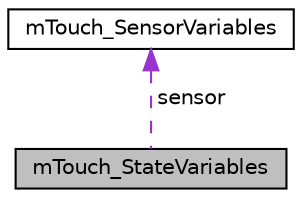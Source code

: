 digraph "mTouch_StateVariables"
{
  edge [fontname="Helvetica",fontsize="10",labelfontname="Helvetica",labelfontsize="10"];
  node [fontname="Helvetica",fontsize="10",shape=record];
  Node1 [label="mTouch_StateVariables",height=0.2,width=0.4,color="black", fillcolor="grey75", style="filled", fontcolor="black"];
  Node2 -> Node1 [dir="back",color="darkorchid3",fontsize="10",style="dashed",label=" sensor" ,fontname="Helvetica"];
  Node2 [label="mTouch_SensorVariables",height=0.2,width=0.4,color="black", fillcolor="white", style="filled",URL="$structm_touch___sensor_variables.html",tooltip="Contains all variables used in active mode which can/will be reinitialized after each mode switch..."];
}
